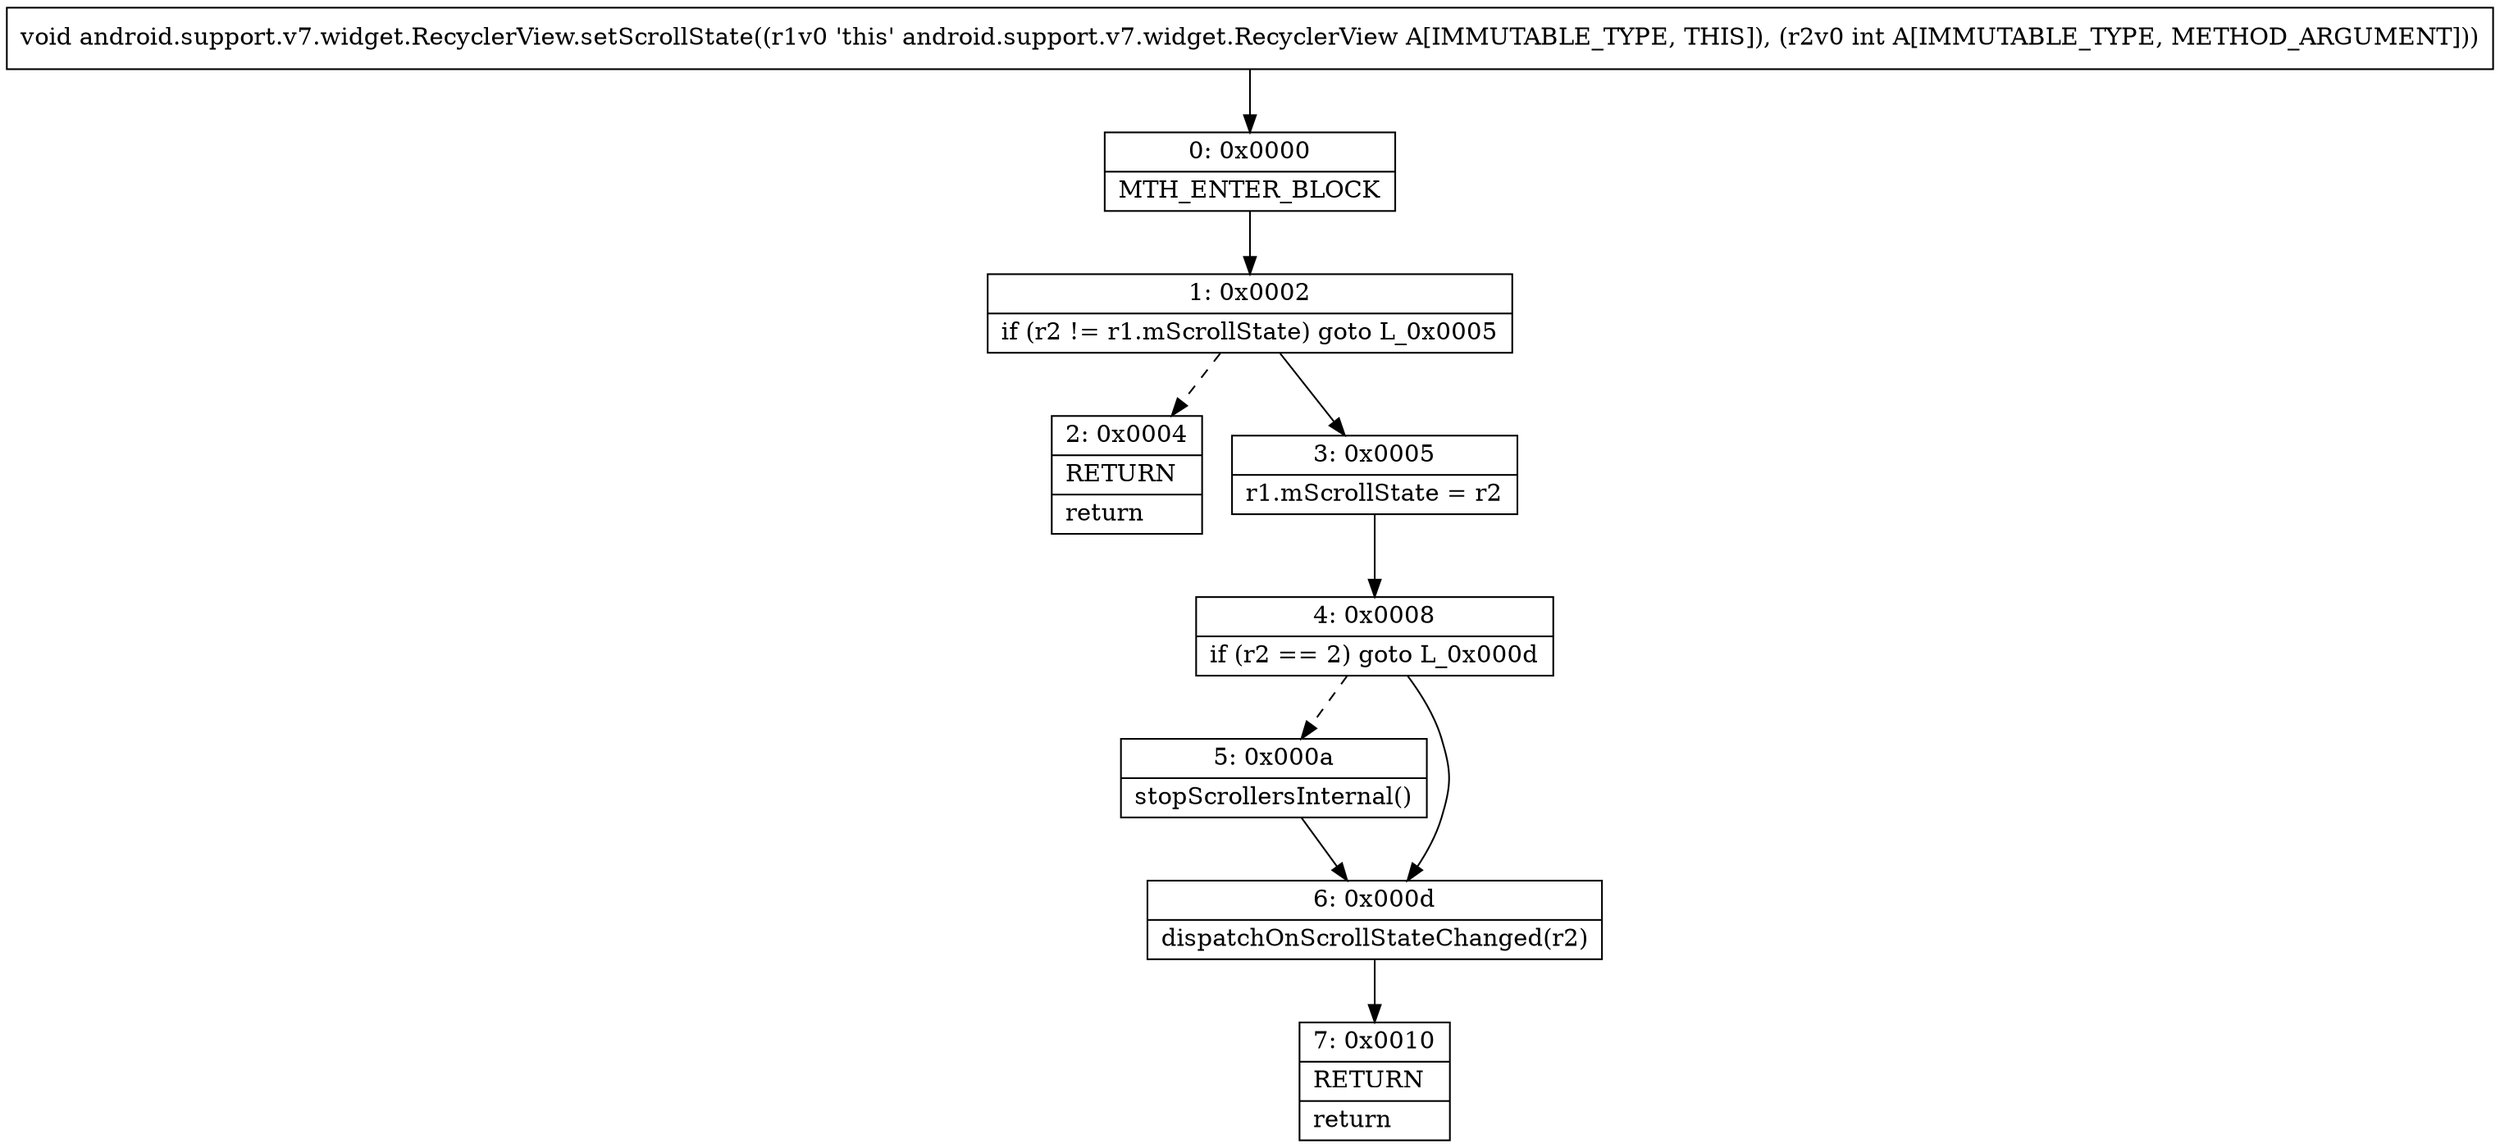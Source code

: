 digraph "CFG forandroid.support.v7.widget.RecyclerView.setScrollState(I)V" {
Node_0 [shape=record,label="{0\:\ 0x0000|MTH_ENTER_BLOCK\l}"];
Node_1 [shape=record,label="{1\:\ 0x0002|if (r2 != r1.mScrollState) goto L_0x0005\l}"];
Node_2 [shape=record,label="{2\:\ 0x0004|RETURN\l|return\l}"];
Node_3 [shape=record,label="{3\:\ 0x0005|r1.mScrollState = r2\l}"];
Node_4 [shape=record,label="{4\:\ 0x0008|if (r2 == 2) goto L_0x000d\l}"];
Node_5 [shape=record,label="{5\:\ 0x000a|stopScrollersInternal()\l}"];
Node_6 [shape=record,label="{6\:\ 0x000d|dispatchOnScrollStateChanged(r2)\l}"];
Node_7 [shape=record,label="{7\:\ 0x0010|RETURN\l|return\l}"];
MethodNode[shape=record,label="{void android.support.v7.widget.RecyclerView.setScrollState((r1v0 'this' android.support.v7.widget.RecyclerView A[IMMUTABLE_TYPE, THIS]), (r2v0 int A[IMMUTABLE_TYPE, METHOD_ARGUMENT])) }"];
MethodNode -> Node_0;
Node_0 -> Node_1;
Node_1 -> Node_2[style=dashed];
Node_1 -> Node_3;
Node_3 -> Node_4;
Node_4 -> Node_5[style=dashed];
Node_4 -> Node_6;
Node_5 -> Node_6;
Node_6 -> Node_7;
}

